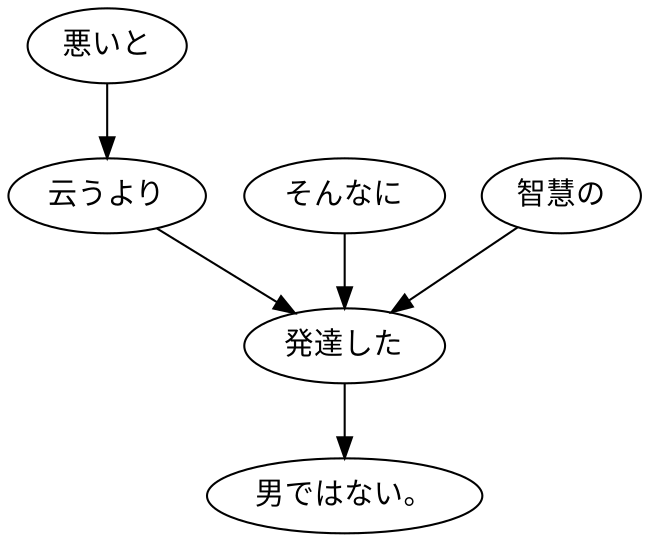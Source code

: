digraph graph5009 {
	node0 [label="悪いと"];
	node1 [label="云うより"];
	node2 [label="そんなに"];
	node3 [label="智慧の"];
	node4 [label="発達した"];
	node5 [label="男ではない。"];
	node0 -> node1;
	node1 -> node4;
	node2 -> node4;
	node3 -> node4;
	node4 -> node5;
}
